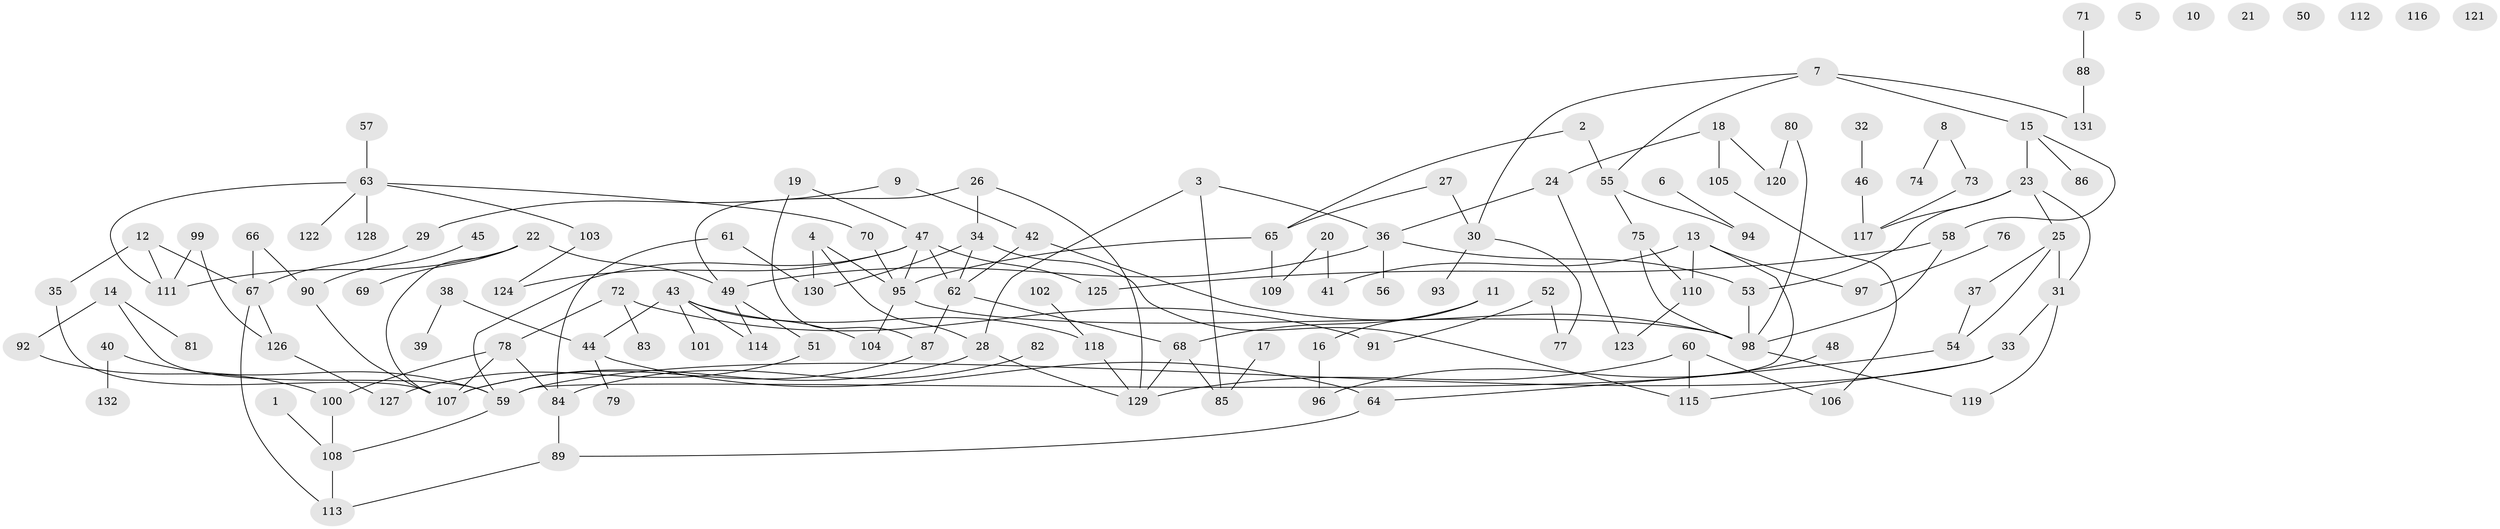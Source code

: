 // Generated by graph-tools (version 1.1) at 2025/12/03/09/25 04:12:55]
// undirected, 132 vertices, 167 edges
graph export_dot {
graph [start="1"]
  node [color=gray90,style=filled];
  1;
  2;
  3;
  4;
  5;
  6;
  7;
  8;
  9;
  10;
  11;
  12;
  13;
  14;
  15;
  16;
  17;
  18;
  19;
  20;
  21;
  22;
  23;
  24;
  25;
  26;
  27;
  28;
  29;
  30;
  31;
  32;
  33;
  34;
  35;
  36;
  37;
  38;
  39;
  40;
  41;
  42;
  43;
  44;
  45;
  46;
  47;
  48;
  49;
  50;
  51;
  52;
  53;
  54;
  55;
  56;
  57;
  58;
  59;
  60;
  61;
  62;
  63;
  64;
  65;
  66;
  67;
  68;
  69;
  70;
  71;
  72;
  73;
  74;
  75;
  76;
  77;
  78;
  79;
  80;
  81;
  82;
  83;
  84;
  85;
  86;
  87;
  88;
  89;
  90;
  91;
  92;
  93;
  94;
  95;
  96;
  97;
  98;
  99;
  100;
  101;
  102;
  103;
  104;
  105;
  106;
  107;
  108;
  109;
  110;
  111;
  112;
  113;
  114;
  115;
  116;
  117;
  118;
  119;
  120;
  121;
  122;
  123;
  124;
  125;
  126;
  127;
  128;
  129;
  130;
  131;
  132;
  1 -- 108;
  2 -- 55;
  2 -- 65;
  3 -- 28;
  3 -- 36;
  3 -- 85;
  4 -- 28;
  4 -- 95;
  4 -- 130;
  6 -- 94;
  7 -- 15;
  7 -- 30;
  7 -- 55;
  7 -- 131;
  8 -- 73;
  8 -- 74;
  9 -- 29;
  9 -- 42;
  11 -- 16;
  11 -- 68;
  12 -- 35;
  12 -- 67;
  12 -- 111;
  13 -- 41;
  13 -- 59;
  13 -- 97;
  13 -- 110;
  14 -- 59;
  14 -- 81;
  14 -- 92;
  15 -- 23;
  15 -- 58;
  15 -- 86;
  16 -- 96;
  17 -- 85;
  18 -- 24;
  18 -- 105;
  18 -- 120;
  19 -- 47;
  19 -- 87;
  20 -- 41;
  20 -- 109;
  22 -- 49;
  22 -- 69;
  22 -- 107;
  22 -- 111;
  23 -- 25;
  23 -- 31;
  23 -- 53;
  23 -- 117;
  24 -- 36;
  24 -- 123;
  25 -- 31;
  25 -- 37;
  25 -- 54;
  26 -- 34;
  26 -- 49;
  26 -- 129;
  27 -- 30;
  27 -- 65;
  28 -- 107;
  28 -- 129;
  29 -- 67;
  30 -- 77;
  30 -- 93;
  31 -- 33;
  31 -- 119;
  32 -- 46;
  33 -- 59;
  33 -- 115;
  34 -- 62;
  34 -- 115;
  34 -- 130;
  35 -- 107;
  36 -- 49;
  36 -- 53;
  36 -- 56;
  37 -- 54;
  38 -- 39;
  38 -- 44;
  40 -- 59;
  40 -- 132;
  42 -- 62;
  42 -- 98;
  43 -- 44;
  43 -- 101;
  43 -- 104;
  43 -- 114;
  43 -- 118;
  44 -- 64;
  44 -- 79;
  45 -- 90;
  46 -- 117;
  47 -- 59;
  47 -- 62;
  47 -- 95;
  47 -- 124;
  47 -- 125;
  48 -- 96;
  49 -- 51;
  49 -- 114;
  51 -- 127;
  52 -- 77;
  52 -- 91;
  53 -- 98;
  54 -- 64;
  55 -- 75;
  55 -- 94;
  57 -- 63;
  58 -- 98;
  58 -- 125;
  59 -- 108;
  60 -- 106;
  60 -- 115;
  60 -- 129;
  61 -- 84;
  61 -- 130;
  62 -- 68;
  62 -- 87;
  63 -- 70;
  63 -- 103;
  63 -- 111;
  63 -- 122;
  63 -- 128;
  64 -- 89;
  65 -- 95;
  65 -- 109;
  66 -- 67;
  66 -- 90;
  67 -- 113;
  67 -- 126;
  68 -- 85;
  68 -- 129;
  70 -- 95;
  71 -- 88;
  72 -- 78;
  72 -- 83;
  72 -- 91;
  73 -- 117;
  75 -- 98;
  75 -- 110;
  76 -- 97;
  78 -- 84;
  78 -- 100;
  78 -- 107;
  80 -- 98;
  80 -- 120;
  82 -- 84;
  84 -- 89;
  87 -- 107;
  88 -- 131;
  89 -- 113;
  90 -- 107;
  92 -- 100;
  95 -- 98;
  95 -- 104;
  98 -- 119;
  99 -- 111;
  99 -- 126;
  100 -- 108;
  102 -- 118;
  103 -- 124;
  105 -- 106;
  108 -- 113;
  110 -- 123;
  118 -- 129;
  126 -- 127;
}

